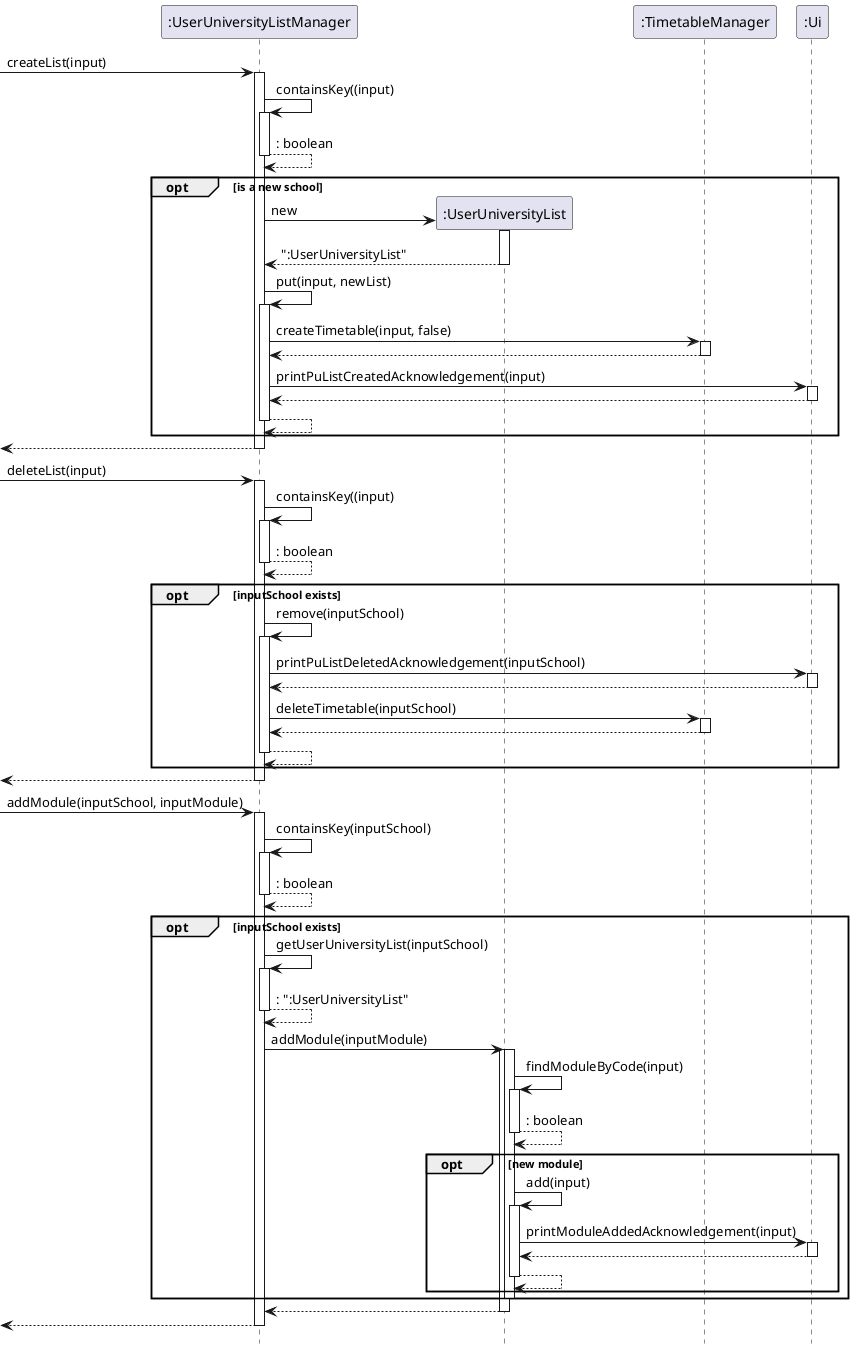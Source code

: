 @startuml
'https://plantuml.com/sequence-diagram

hide footbox

-> ":UserUniversityListManager" : createList(input)
activate ":UserUniversityListManager"

":UserUniversityListManager" -> ":UserUniversityListManager" : containsKey((input)
activate ":UserUniversityListManager"
return : boolean

opt is a new school
    ":UserUniversityListManager" -> ":UserUniversityList" **: new
    activate ":UserUniversityList"
    return ":UserUniversityList"

    ":UserUniversityListManager" -> ":UserUniversityListManager" : put(input, newList)
    activate ":UserUniversityListManager"

    ":UserUniversityListManager" -> ":TimetableManager" : createTimetable(input, false)
    activate ":TimetableManager"
    return

    ":UserUniversityListManager" -> ":Ui" : printPuListCreatedAcknowledgement(input)
    activate ":Ui"
    return

    return

end
return
deactivate ":UserUniversityListManager"

-> ":UserUniversityListManager" : deleteList(input)
activate ":UserUniversityListManager"

":UserUniversityListManager" -> ":UserUniversityListManager" : containsKey((input)
activate ":UserUniversityListManager"
return : boolean

opt inputSchool exists
    ":UserUniversityListManager" -> ":UserUniversityListManager" : remove(inputSchool)
    activate ":UserUniversityListManager"

    ":UserUniversityListManager" -> ":Ui" : printPuListDeletedAcknowledgement(inputSchool)
    activate ":Ui"
    return

    ":UserUniversityListManager" -> ":TimetableManager" : deleteTimetable(inputSchool)
    activate ":TimetableManager"
    return

    return
end

return
deactivate ":UserUniversityListManager"

-> ":UserUniversityListManager" : addModule(inputSchool, inputModule)
activate ":UserUniversityListManager"
":UserUniversityListManager" -> ":UserUniversityListManager" : containsKey(inputSchool)
activate ":UserUniversityListManager"
return : boolean

opt inputSchool exists
    ":UserUniversityListManager" -> ":UserUniversityListManager" : getUserUniversityList(inputSchool)
    activate ":UserUniversityListManager"
    return : ":UserUniversityList"
    ":UserUniversityListManager" -> ":UserUniversityList" : addModule(inputModule)
    activate ":UserUniversityList"

    activate ":UserUniversityList"
    ":UserUniversityList" -> ":UserUniversityList" : findModuleByCode(input)
    activate ":UserUniversityList"
    return : boolean
    opt new module
        ":UserUniversityList" -> ":UserUniversityList" : add(input)
        activate ":UserUniversityList"

        ":UserUniversityList" -> ":Ui" : printModuleAddedAcknowledgement(input)
        activate ":Ui"
        ":UserUniversityList" <-- ":Ui"
        deactivate ":Ui"
        return
    end
    deactivate ":UserUniversityList"


end
return

return
deactivate ":UserUniversityListManager"

@enduml